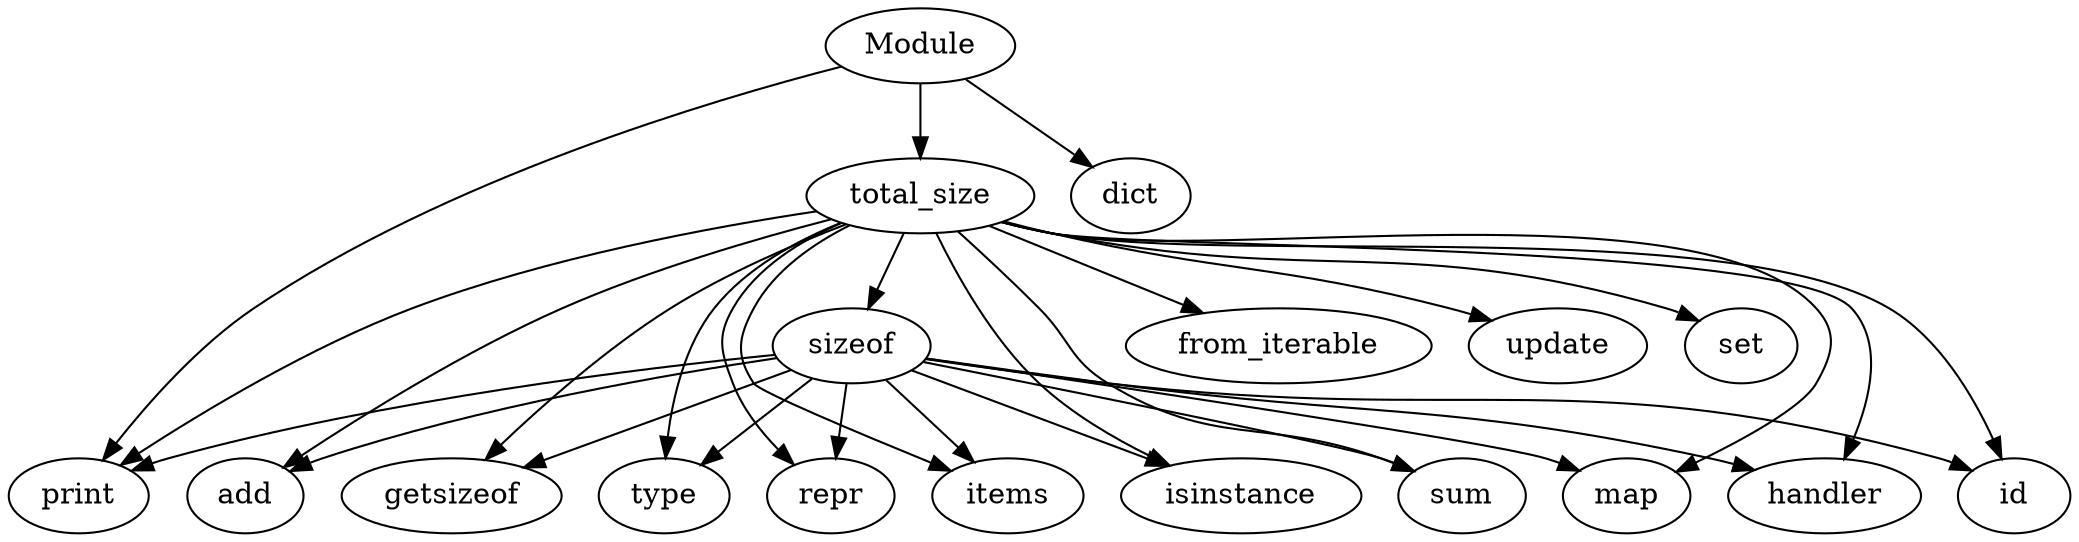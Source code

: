 strict digraph  {
sizeof;
id;
add;
getsizeof;
print;
type;
repr;
items;
isinstance;
sum;
map;
handler;
total_size;
from_iterable;
update;
set;
Module;
dict;
sizeof -> id;
sizeof -> add;
sizeof -> getsizeof;
sizeof -> print;
sizeof -> type;
sizeof -> repr;
sizeof -> items;
sizeof -> isinstance;
sizeof -> sum;
sizeof -> map;
sizeof -> handler;
total_size -> from_iterable;
total_size -> items;
total_size -> update;
total_size -> set;
total_size -> getsizeof;
total_size -> id;
total_size -> add;
total_size -> print;
total_size -> type;
total_size -> repr;
total_size -> isinstance;
total_size -> sum;
total_size -> map;
total_size -> handler;
total_size -> sizeof;
Module -> dict;
Module -> print;
Module -> total_size;
}
